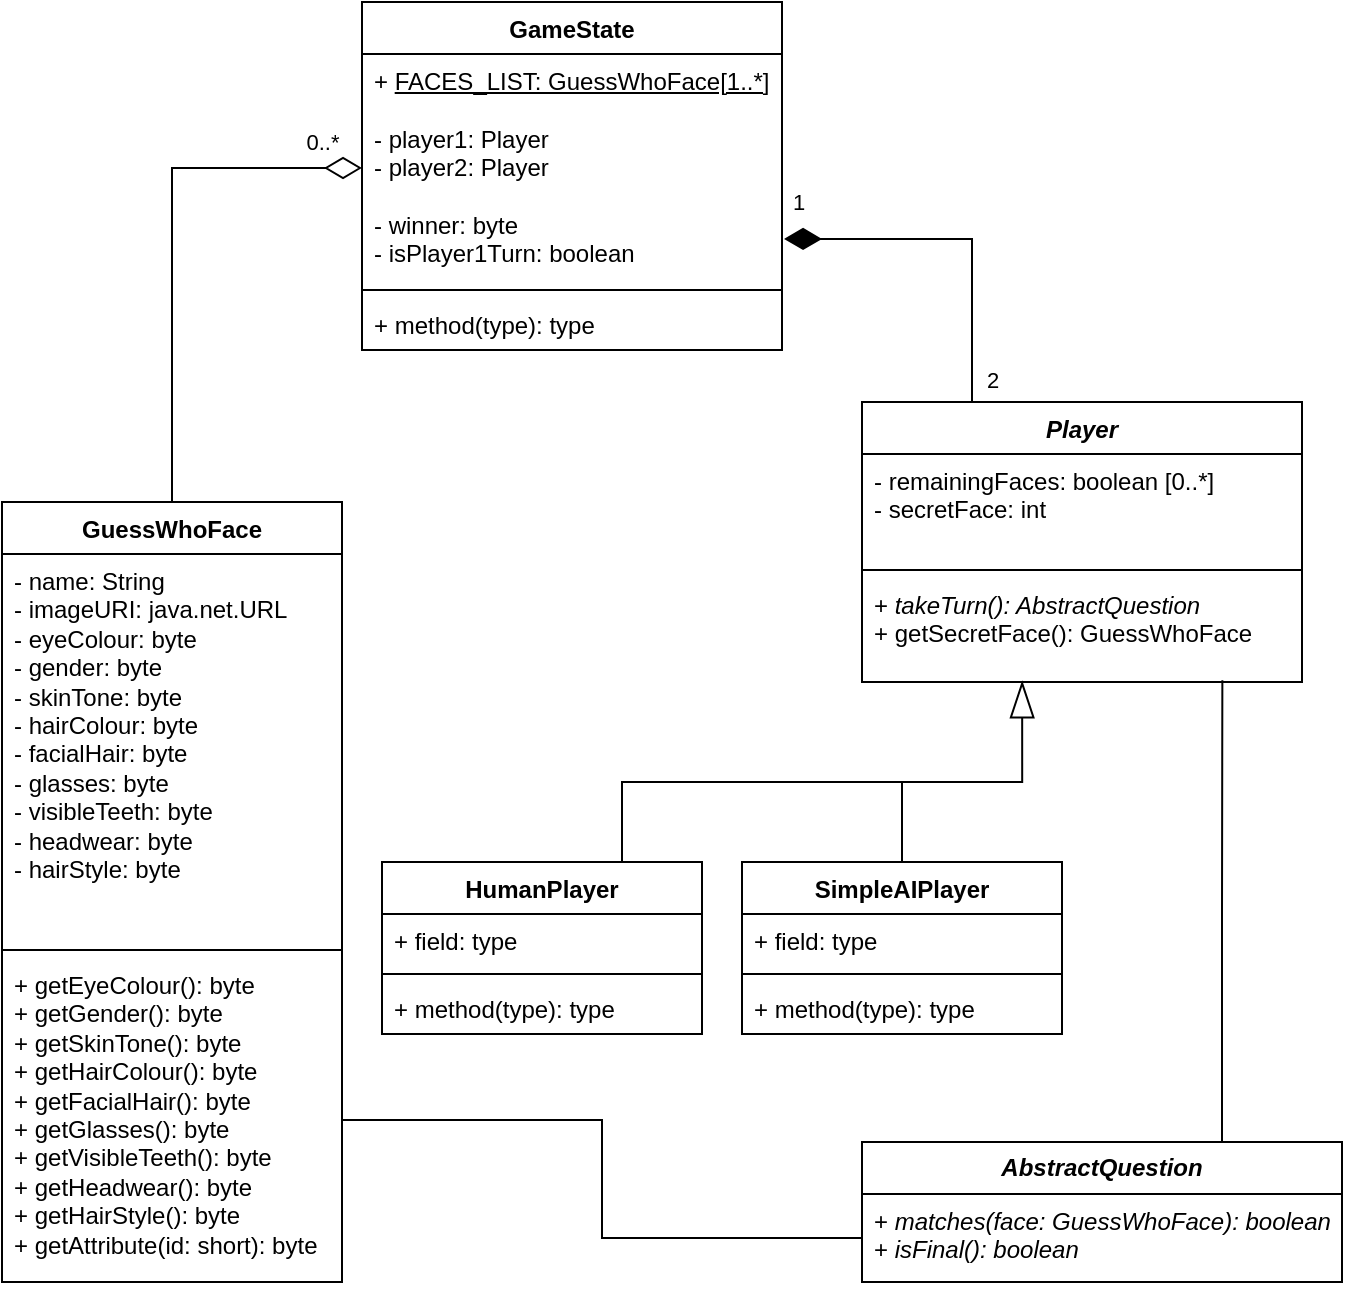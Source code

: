 <mxfile version="22.1.9" type="github">
  <diagram id="C5RBs43oDa-KdzZeNtuy" name="Page-1">
    <mxGraphModel dx="1235" dy="817" grid="1" gridSize="10" guides="1" tooltips="1" connect="1" arrows="1" fold="1" page="1" pageScale="1" pageWidth="1600" pageHeight="1200" math="0" shadow="0">
      <root>
        <mxCell id="WIyWlLk6GJQsqaUBKTNV-0" />
        <mxCell id="WIyWlLk6GJQsqaUBKTNV-1" parent="WIyWlLk6GJQsqaUBKTNV-0" />
        <mxCell id="VDGNccXba5nJFPeWjKIG-40" style="edgeStyle=orthogonalEdgeStyle;rounded=0;orthogonalLoop=1;jettySize=auto;html=1;exitX=0.5;exitY=0;exitDx=0;exitDy=0;entryX=0;entryY=0.5;entryDx=0;entryDy=0;endArrow=diamondThin;endFill=0;endSize=16;" edge="1" parent="WIyWlLk6GJQsqaUBKTNV-1" source="VDGNccXba5nJFPeWjKIG-4" target="VDGNccXba5nJFPeWjKIG-21">
          <mxGeometry relative="1" as="geometry" />
        </mxCell>
        <mxCell id="VDGNccXba5nJFPeWjKIG-41" value="0..*" style="edgeLabel;html=1;align=center;verticalAlign=middle;resizable=0;points=[];" vertex="1" connectable="0" parent="VDGNccXba5nJFPeWjKIG-40">
          <mxGeometry x="0.841" y="-5" relative="1" as="geometry">
            <mxPoint x="1" y="-18" as="offset" />
          </mxGeometry>
        </mxCell>
        <mxCell id="VDGNccXba5nJFPeWjKIG-4" value="GuessWhoFace" style="swimlane;fontStyle=1;align=center;verticalAlign=top;childLayout=stackLayout;horizontal=1;startSize=26;horizontalStack=0;resizeParent=1;resizeParentMax=0;resizeLast=0;collapsible=1;marginBottom=0;whiteSpace=wrap;html=1;" vertex="1" parent="WIyWlLk6GJQsqaUBKTNV-1">
          <mxGeometry x="60" y="500" width="170" height="390" as="geometry" />
        </mxCell>
        <mxCell id="VDGNccXba5nJFPeWjKIG-5" value="&lt;div&gt;- name: String&lt;/div&gt;&lt;div&gt;- imageURI: java.net.URL&lt;br&gt;&lt;/div&gt;&lt;div&gt;- eyeColour: byte&lt;/div&gt;&lt;div&gt;- gender: byte&lt;br&gt;&lt;/div&gt;&lt;div&gt;- skinTone: byte&lt;/div&gt;&lt;div&gt;- hairColour: byte&lt;/div&gt;&lt;div&gt;- facialHair: byte&lt;/div&gt;&lt;div&gt;- glasses: byte&lt;/div&gt;&lt;div&gt;- visibleTeeth: byte&lt;/div&gt;&lt;div&gt;- headwear: byte&lt;br&gt;- hairStyle: byte&lt;br&gt;&lt;/div&gt;" style="text;strokeColor=none;fillColor=none;align=left;verticalAlign=top;spacingLeft=4;spacingRight=4;overflow=hidden;rotatable=0;points=[[0,0.5],[1,0.5]];portConstraint=eastwest;whiteSpace=wrap;html=1;" vertex="1" parent="VDGNccXba5nJFPeWjKIG-4">
          <mxGeometry y="26" width="170" height="194" as="geometry" />
        </mxCell>
        <mxCell id="VDGNccXba5nJFPeWjKIG-6" value="" style="line;strokeWidth=1;fillColor=none;align=left;verticalAlign=middle;spacingTop=-1;spacingLeft=3;spacingRight=3;rotatable=0;labelPosition=right;points=[];portConstraint=eastwest;strokeColor=inherit;" vertex="1" parent="VDGNccXba5nJFPeWjKIG-4">
          <mxGeometry y="220" width="170" height="8" as="geometry" />
        </mxCell>
        <mxCell id="VDGNccXba5nJFPeWjKIG-7" value="+ getEyeColour(): byte&lt;br&gt;+ getGender(): byte&lt;br&gt;&lt;div&gt;+ getSkinTone(): byte&lt;/div&gt;&lt;div&gt;+ getHairColour(): byte&lt;/div&gt;&lt;div&gt;+ getFacialHair(): byte&lt;/div&gt;&lt;div&gt;+ getGlasses(): byte&lt;/div&gt;&lt;div&gt;+ getVisibleTeeth(): byte&lt;/div&gt;&lt;div&gt;+ getHeadwear(): byte&lt;/div&gt;&lt;div&gt;+ getHairStyle(): byte&lt;/div&gt;&lt;div&gt;+ getAttribute(id: short): byte&lt;br&gt;&lt;/div&gt;" style="text;strokeColor=none;fillColor=none;align=left;verticalAlign=top;spacingLeft=4;spacingRight=4;overflow=hidden;rotatable=0;points=[[0,0.5],[1,0.5]];portConstraint=eastwest;whiteSpace=wrap;html=1;" vertex="1" parent="VDGNccXba5nJFPeWjKIG-4">
          <mxGeometry y="228" width="170" height="162" as="geometry" />
        </mxCell>
        <mxCell id="VDGNccXba5nJFPeWjKIG-8" value="&lt;i&gt;Player&lt;/i&gt;" style="swimlane;fontStyle=1;align=center;verticalAlign=top;childLayout=stackLayout;horizontal=1;startSize=26;horizontalStack=0;resizeParent=1;resizeParentMax=0;resizeLast=0;collapsible=1;marginBottom=0;whiteSpace=wrap;html=1;" vertex="1" parent="WIyWlLk6GJQsqaUBKTNV-1">
          <mxGeometry x="490" y="450" width="220" height="140" as="geometry" />
        </mxCell>
        <mxCell id="VDGNccXba5nJFPeWjKIG-9" value="&lt;div&gt;- remainingFaces: boolean [0..*]&lt;/div&gt;&lt;div&gt;- secretFace: int&lt;br&gt;&lt;/div&gt;" style="text;strokeColor=none;fillColor=none;align=left;verticalAlign=top;spacingLeft=4;spacingRight=4;overflow=hidden;rotatable=0;points=[[0,0.5],[1,0.5]];portConstraint=eastwest;whiteSpace=wrap;html=1;" vertex="1" parent="VDGNccXba5nJFPeWjKIG-8">
          <mxGeometry y="26" width="220" height="54" as="geometry" />
        </mxCell>
        <mxCell id="VDGNccXba5nJFPeWjKIG-10" value="" style="line;strokeWidth=1;fillColor=none;align=left;verticalAlign=middle;spacingTop=-1;spacingLeft=3;spacingRight=3;rotatable=0;labelPosition=right;points=[];portConstraint=eastwest;strokeColor=inherit;" vertex="1" parent="VDGNccXba5nJFPeWjKIG-8">
          <mxGeometry y="80" width="220" height="8" as="geometry" />
        </mxCell>
        <mxCell id="VDGNccXba5nJFPeWjKIG-11" value="&lt;div&gt;+ &lt;i&gt;takeTurn(): AbstractQuestion&lt;br&gt;&lt;/i&gt;&lt;/div&gt;&lt;div&gt;+ getSecretFace(): GuessWhoFace&lt;br&gt;&lt;/div&gt;" style="text;strokeColor=none;fillColor=none;align=left;verticalAlign=top;spacingLeft=4;spacingRight=4;overflow=hidden;rotatable=0;points=[[0,0.5],[1,0.5]];portConstraint=eastwest;whiteSpace=wrap;html=1;" vertex="1" parent="VDGNccXba5nJFPeWjKIG-8">
          <mxGeometry y="88" width="220" height="52" as="geometry" />
        </mxCell>
        <mxCell id="VDGNccXba5nJFPeWjKIG-12" value="SimpleAIPlayer" style="swimlane;fontStyle=1;align=center;verticalAlign=top;childLayout=stackLayout;horizontal=1;startSize=26;horizontalStack=0;resizeParent=1;resizeParentMax=0;resizeLast=0;collapsible=1;marginBottom=0;whiteSpace=wrap;html=1;" vertex="1" parent="WIyWlLk6GJQsqaUBKTNV-1">
          <mxGeometry x="430" y="680" width="160" height="86" as="geometry" />
        </mxCell>
        <mxCell id="VDGNccXba5nJFPeWjKIG-13" value="+ field: type" style="text;strokeColor=none;fillColor=none;align=left;verticalAlign=top;spacingLeft=4;spacingRight=4;overflow=hidden;rotatable=0;points=[[0,0.5],[1,0.5]];portConstraint=eastwest;whiteSpace=wrap;html=1;" vertex="1" parent="VDGNccXba5nJFPeWjKIG-12">
          <mxGeometry y="26" width="160" height="26" as="geometry" />
        </mxCell>
        <mxCell id="VDGNccXba5nJFPeWjKIG-14" value="" style="line;strokeWidth=1;fillColor=none;align=left;verticalAlign=middle;spacingTop=-1;spacingLeft=3;spacingRight=3;rotatable=0;labelPosition=right;points=[];portConstraint=eastwest;strokeColor=inherit;" vertex="1" parent="VDGNccXba5nJFPeWjKIG-12">
          <mxGeometry y="52" width="160" height="8" as="geometry" />
        </mxCell>
        <mxCell id="VDGNccXba5nJFPeWjKIG-15" value="+ method(type): type" style="text;strokeColor=none;fillColor=none;align=left;verticalAlign=top;spacingLeft=4;spacingRight=4;overflow=hidden;rotatable=0;points=[[0,0.5],[1,0.5]];portConstraint=eastwest;whiteSpace=wrap;html=1;" vertex="1" parent="VDGNccXba5nJFPeWjKIG-12">
          <mxGeometry y="60" width="160" height="26" as="geometry" />
        </mxCell>
        <mxCell id="VDGNccXba5nJFPeWjKIG-58" style="edgeStyle=orthogonalEdgeStyle;rounded=0;orthogonalLoop=1;jettySize=auto;html=1;exitX=0.75;exitY=0;exitDx=0;exitDy=0;endArrow=none;endFill=0;" edge="1" parent="WIyWlLk6GJQsqaUBKTNV-1" source="VDGNccXba5nJFPeWjKIG-16">
          <mxGeometry relative="1" as="geometry">
            <mxPoint x="510" y="640" as="targetPoint" />
            <Array as="points">
              <mxPoint x="370" y="640" />
            </Array>
          </mxGeometry>
        </mxCell>
        <mxCell id="VDGNccXba5nJFPeWjKIG-16" value="HumanPlayer" style="swimlane;fontStyle=1;align=center;verticalAlign=top;childLayout=stackLayout;horizontal=1;startSize=26;horizontalStack=0;resizeParent=1;resizeParentMax=0;resizeLast=0;collapsible=1;marginBottom=0;whiteSpace=wrap;html=1;" vertex="1" parent="WIyWlLk6GJQsqaUBKTNV-1">
          <mxGeometry x="250" y="680" width="160" height="86" as="geometry" />
        </mxCell>
        <mxCell id="VDGNccXba5nJFPeWjKIG-17" value="+ field: type" style="text;strokeColor=none;fillColor=none;align=left;verticalAlign=top;spacingLeft=4;spacingRight=4;overflow=hidden;rotatable=0;points=[[0,0.5],[1,0.5]];portConstraint=eastwest;whiteSpace=wrap;html=1;" vertex="1" parent="VDGNccXba5nJFPeWjKIG-16">
          <mxGeometry y="26" width="160" height="26" as="geometry" />
        </mxCell>
        <mxCell id="VDGNccXba5nJFPeWjKIG-18" value="" style="line;strokeWidth=1;fillColor=none;align=left;verticalAlign=middle;spacingTop=-1;spacingLeft=3;spacingRight=3;rotatable=0;labelPosition=right;points=[];portConstraint=eastwest;strokeColor=inherit;" vertex="1" parent="VDGNccXba5nJFPeWjKIG-16">
          <mxGeometry y="52" width="160" height="8" as="geometry" />
        </mxCell>
        <mxCell id="VDGNccXba5nJFPeWjKIG-19" value="+ method(type): type" style="text;strokeColor=none;fillColor=none;align=left;verticalAlign=top;spacingLeft=4;spacingRight=4;overflow=hidden;rotatable=0;points=[[0,0.5],[1,0.5]];portConstraint=eastwest;whiteSpace=wrap;html=1;" vertex="1" parent="VDGNccXba5nJFPeWjKIG-16">
          <mxGeometry y="60" width="160" height="26" as="geometry" />
        </mxCell>
        <mxCell id="VDGNccXba5nJFPeWjKIG-20" value="GameState" style="swimlane;fontStyle=1;align=center;verticalAlign=top;childLayout=stackLayout;horizontal=1;startSize=26;horizontalStack=0;resizeParent=1;resizeParentMax=0;resizeLast=0;collapsible=1;marginBottom=0;whiteSpace=wrap;html=1;" vertex="1" parent="WIyWlLk6GJQsqaUBKTNV-1">
          <mxGeometry x="240" y="250" width="210" height="174" as="geometry" />
        </mxCell>
        <mxCell id="VDGNccXba5nJFPeWjKIG-21" value="&lt;div&gt;+ &lt;u&gt;FACES_LIST: GuessWhoFace[1..*]&lt;/u&gt;&lt;br&gt;&lt;/div&gt;&lt;div&gt;&lt;br&gt;- player1: Player&lt;/div&gt;&lt;div&gt;- player2: Player&lt;/div&gt;&lt;div&gt;&lt;br&gt;&lt;/div&gt;&lt;div&gt;- winner: byte&lt;/div&gt;&lt;div&gt;- isPlayer1Turn: boolean&lt;br&gt;&lt;/div&gt;&lt;div&gt;&lt;br&gt;&lt;/div&gt;" style="text;strokeColor=none;fillColor=none;align=left;verticalAlign=top;spacingLeft=4;spacingRight=4;overflow=hidden;rotatable=0;points=[[0,0.5],[1,0.5]];portConstraint=eastwest;whiteSpace=wrap;html=1;" vertex="1" parent="VDGNccXba5nJFPeWjKIG-20">
          <mxGeometry y="26" width="210" height="114" as="geometry" />
        </mxCell>
        <mxCell id="VDGNccXba5nJFPeWjKIG-22" value="" style="line;strokeWidth=1;fillColor=none;align=left;verticalAlign=middle;spacingTop=-1;spacingLeft=3;spacingRight=3;rotatable=0;labelPosition=right;points=[];portConstraint=eastwest;strokeColor=inherit;" vertex="1" parent="VDGNccXba5nJFPeWjKIG-20">
          <mxGeometry y="140" width="210" height="8" as="geometry" />
        </mxCell>
        <mxCell id="VDGNccXba5nJFPeWjKIG-23" value="+ method(type): type" style="text;strokeColor=none;fillColor=none;align=left;verticalAlign=top;spacingLeft=4;spacingRight=4;overflow=hidden;rotatable=0;points=[[0,0.5],[1,0.5]];portConstraint=eastwest;whiteSpace=wrap;html=1;" vertex="1" parent="VDGNccXba5nJFPeWjKIG-20">
          <mxGeometry y="148" width="210" height="26" as="geometry" />
        </mxCell>
        <mxCell id="VDGNccXba5nJFPeWjKIG-26" style="edgeStyle=orthogonalEdgeStyle;rounded=0;orthogonalLoop=1;jettySize=auto;html=1;exitX=0.25;exitY=0;exitDx=0;exitDy=0;entryX=1.005;entryY=0.811;entryDx=0;entryDy=0;entryPerimeter=0;endArrow=diamondThin;endFill=1;endSize=16;" edge="1" parent="WIyWlLk6GJQsqaUBKTNV-1" source="VDGNccXba5nJFPeWjKIG-8" target="VDGNccXba5nJFPeWjKIG-21">
          <mxGeometry relative="1" as="geometry" />
        </mxCell>
        <mxCell id="VDGNccXba5nJFPeWjKIG-29" value="2" style="edgeLabel;html=1;align=center;verticalAlign=middle;resizable=0;points=[];" vertex="1" connectable="0" parent="VDGNccXba5nJFPeWjKIG-26">
          <mxGeometry x="-0.898" relative="1" as="geometry">
            <mxPoint x="10" y="-2" as="offset" />
          </mxGeometry>
        </mxCell>
        <mxCell id="VDGNccXba5nJFPeWjKIG-30" value="1" style="edgeLabel;html=1;align=center;verticalAlign=middle;resizable=0;points=[];" vertex="1" connectable="0" parent="VDGNccXba5nJFPeWjKIG-26">
          <mxGeometry x="0.685" relative="1" as="geometry">
            <mxPoint x="-21" y="-19" as="offset" />
          </mxGeometry>
        </mxCell>
        <mxCell id="VDGNccXba5nJFPeWjKIG-51" value="&lt;b&gt;&lt;i&gt;AbstractQuestion&lt;/i&gt;&lt;/b&gt;" style="swimlane;fontStyle=0;childLayout=stackLayout;horizontal=1;startSize=26;fillColor=none;horizontalStack=0;resizeParent=1;resizeParentMax=0;resizeLast=0;collapsible=1;marginBottom=0;whiteSpace=wrap;html=1;" vertex="1" parent="WIyWlLk6GJQsqaUBKTNV-1">
          <mxGeometry x="490" y="820" width="240" height="70" as="geometry" />
        </mxCell>
        <mxCell id="VDGNccXba5nJFPeWjKIG-52" value="&lt;div&gt;+ &lt;i&gt;matches(face: GuessWhoFace): boolean&lt;/i&gt;&lt;/div&gt;&lt;div&gt;+ &lt;i&gt;isFinal(): boolean&lt;/i&gt;&lt;br&gt;&lt;/div&gt;" style="text;strokeColor=none;fillColor=none;align=left;verticalAlign=top;spacingLeft=4;spacingRight=4;overflow=hidden;rotatable=0;points=[[0,0.5],[1,0.5]];portConstraint=eastwest;whiteSpace=wrap;html=1;" vertex="1" parent="VDGNccXba5nJFPeWjKIG-51">
          <mxGeometry y="26" width="240" height="44" as="geometry" />
        </mxCell>
        <mxCell id="VDGNccXba5nJFPeWjKIG-55" style="edgeStyle=orthogonalEdgeStyle;rounded=0;orthogonalLoop=1;jettySize=auto;html=1;exitX=0.5;exitY=0;exitDx=0;exitDy=0;entryX=0.364;entryY=0.992;entryDx=0;entryDy=0;entryPerimeter=0;endArrow=blockThin;endFill=0;endSize=16;" edge="1" parent="WIyWlLk6GJQsqaUBKTNV-1" source="VDGNccXba5nJFPeWjKIG-12" target="VDGNccXba5nJFPeWjKIG-11">
          <mxGeometry relative="1" as="geometry" />
        </mxCell>
        <mxCell id="VDGNccXba5nJFPeWjKIG-61" style="edgeStyle=orthogonalEdgeStyle;rounded=0;orthogonalLoop=1;jettySize=auto;html=1;exitX=0.75;exitY=0;exitDx=0;exitDy=0;entryX=0.819;entryY=0.984;entryDx=0;entryDy=0;entryPerimeter=0;endArrow=none;endFill=0;" edge="1" parent="WIyWlLk6GJQsqaUBKTNV-1" source="VDGNccXba5nJFPeWjKIG-51" target="VDGNccXba5nJFPeWjKIG-11">
          <mxGeometry relative="1" as="geometry" />
        </mxCell>
        <mxCell id="VDGNccXba5nJFPeWjKIG-62" style="edgeStyle=orthogonalEdgeStyle;rounded=0;orthogonalLoop=1;jettySize=auto;html=1;exitX=0;exitY=0.5;exitDx=0;exitDy=0;entryX=1;entryY=0.5;entryDx=0;entryDy=0;endArrow=none;endFill=0;" edge="1" parent="WIyWlLk6GJQsqaUBKTNV-1" source="VDGNccXba5nJFPeWjKIG-52" target="VDGNccXba5nJFPeWjKIG-7">
          <mxGeometry relative="1" as="geometry" />
        </mxCell>
      </root>
    </mxGraphModel>
  </diagram>
</mxfile>
